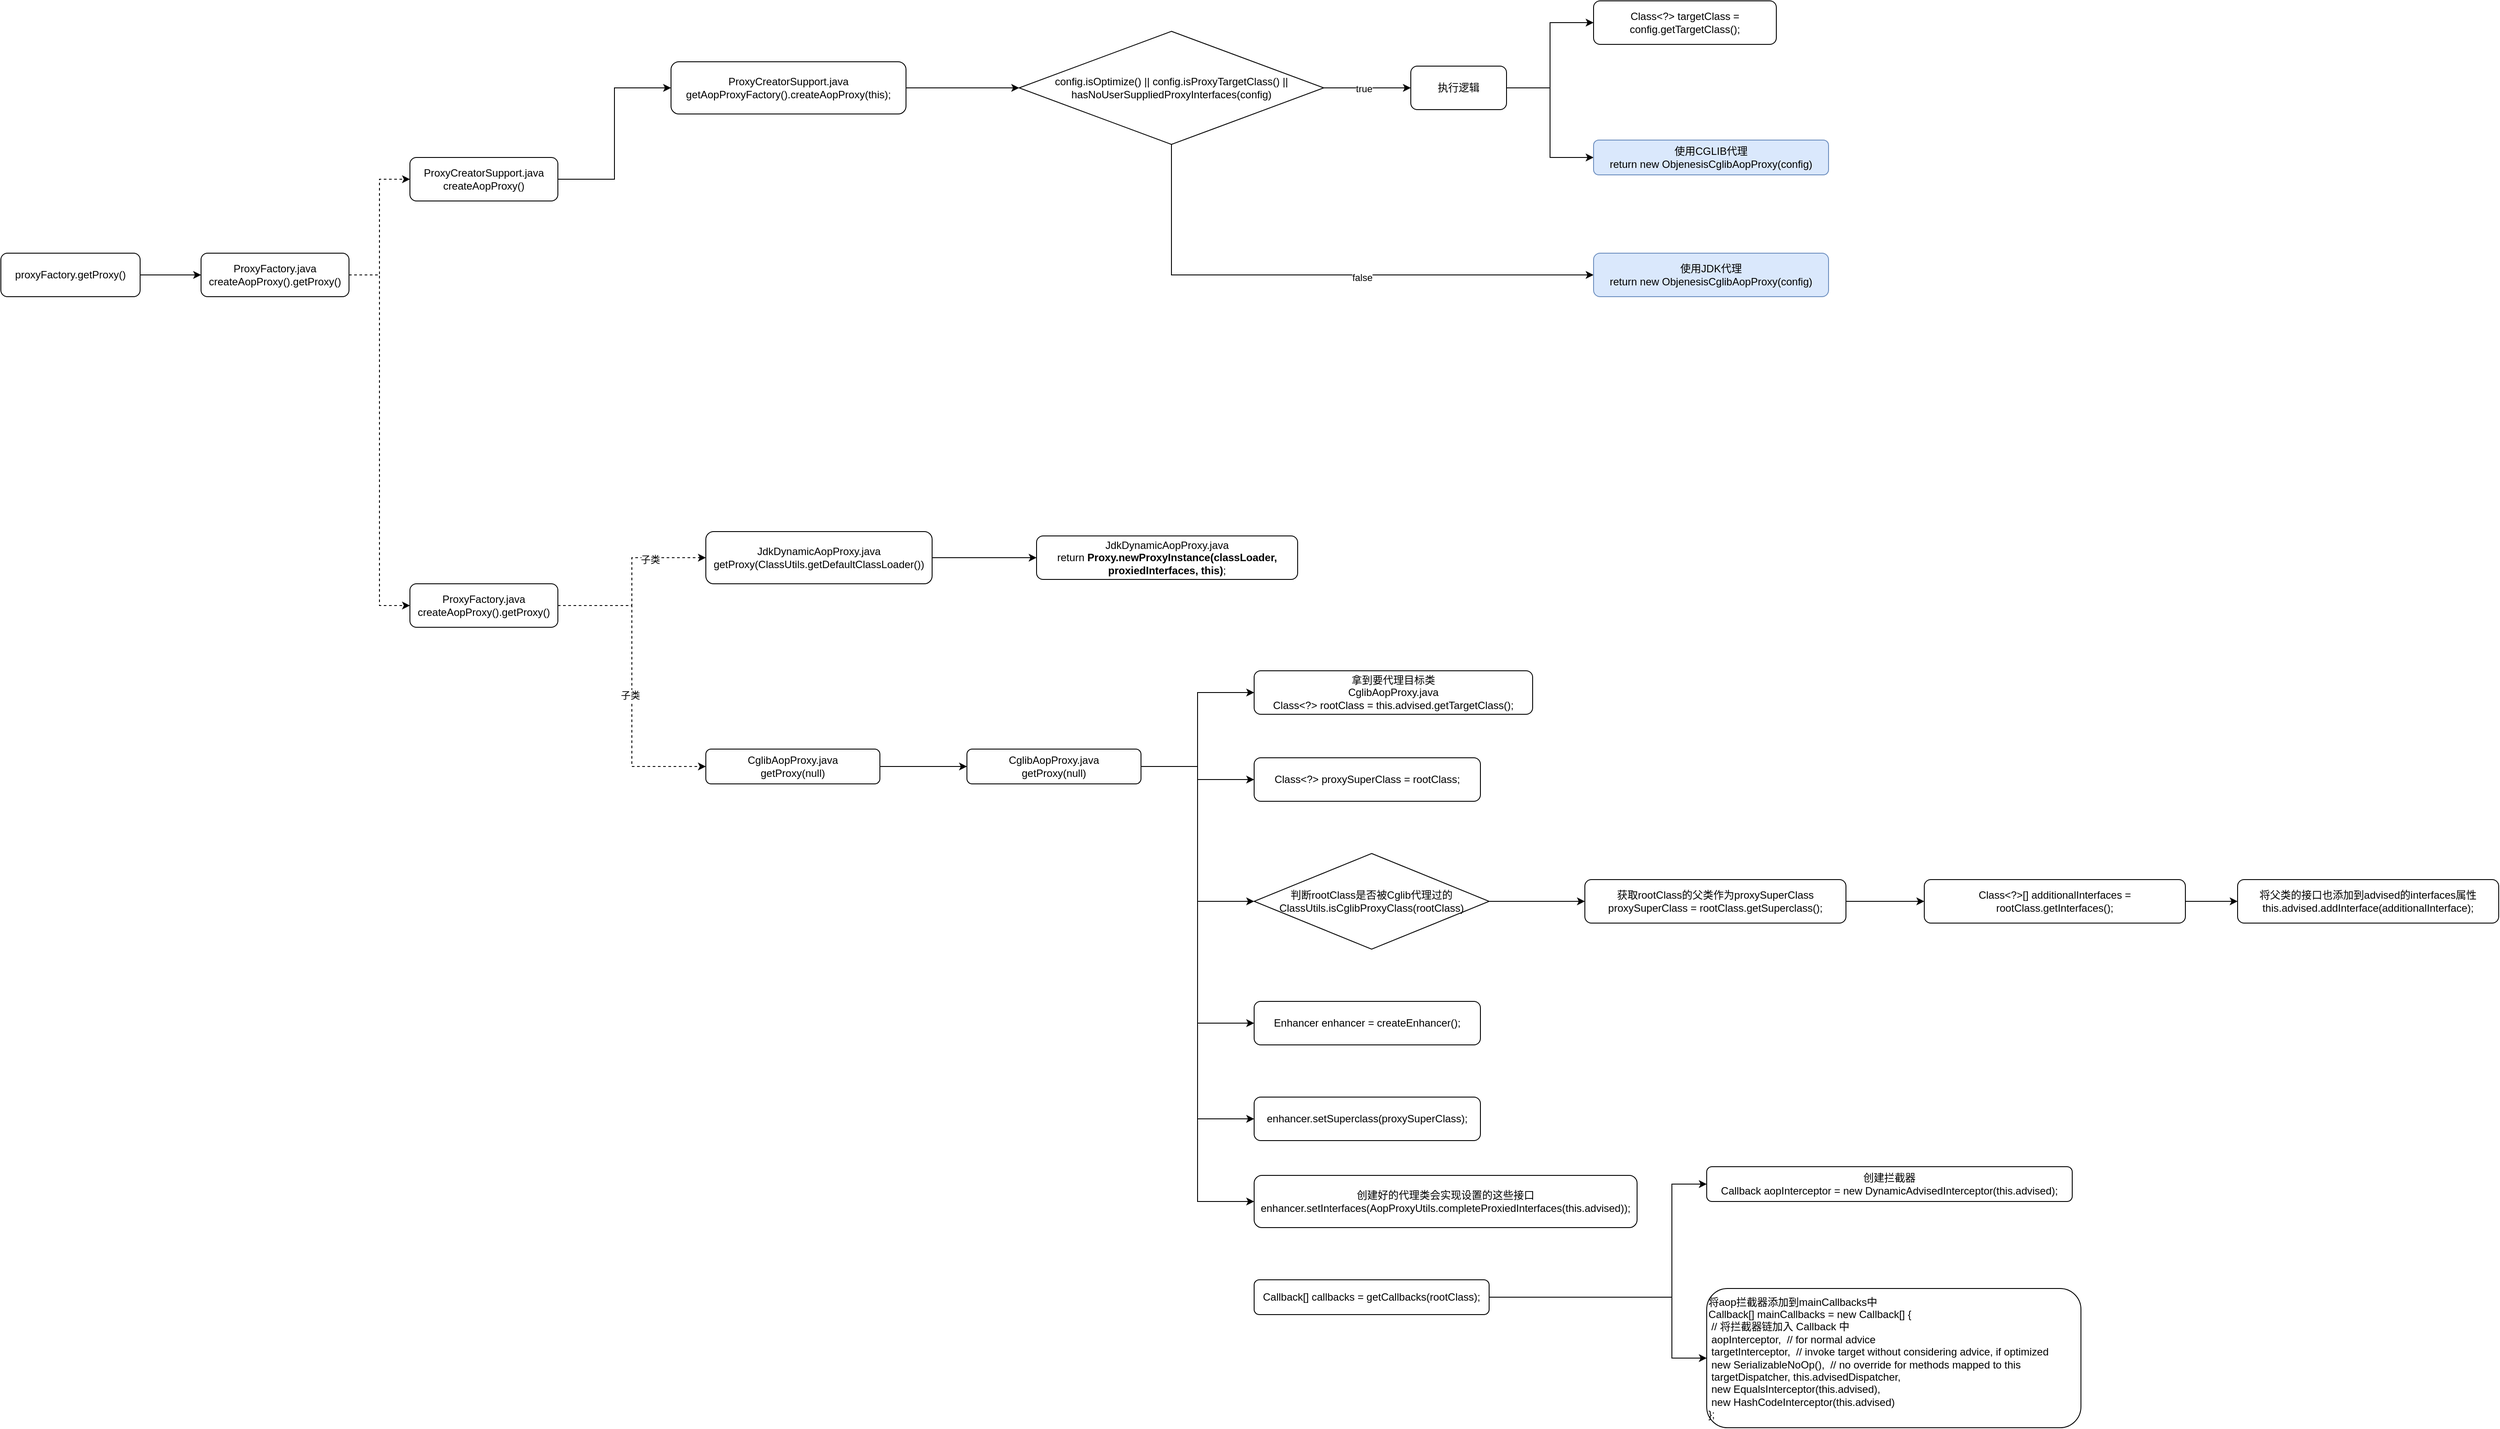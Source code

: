 <mxfile version="16.2.1" type="github">
  <diagram id="f2AcYuHpSOX_95SIe8nD" name="第 1 页">
    <mxGraphModel dx="946" dy="600" grid="1" gridSize="10" guides="1" tooltips="1" connect="1" arrows="1" fold="1" page="1" pageScale="1" pageWidth="2339" pageHeight="3300" math="0" shadow="0">
      <root>
        <mxCell id="0" />
        <mxCell id="1" parent="0" />
        <mxCell id="IzW3qe-JI3EkygCX9i8u-3" style="edgeStyle=orthogonalEdgeStyle;rounded=0;orthogonalLoop=1;jettySize=auto;html=1;exitX=1;exitY=0.5;exitDx=0;exitDy=0;entryX=0;entryY=0.5;entryDx=0;entryDy=0;" edge="1" parent="1" source="IzW3qe-JI3EkygCX9i8u-1" target="IzW3qe-JI3EkygCX9i8u-2">
          <mxGeometry relative="1" as="geometry" />
        </mxCell>
        <mxCell id="IzW3qe-JI3EkygCX9i8u-1" value="proxyFactory.getProxy()" style="rounded=1;whiteSpace=wrap;html=1;" vertex="1" parent="1">
          <mxGeometry x="830" y="460" width="160" height="50" as="geometry" />
        </mxCell>
        <mxCell id="IzW3qe-JI3EkygCX9i8u-6" style="edgeStyle=orthogonalEdgeStyle;rounded=0;orthogonalLoop=1;jettySize=auto;html=1;exitX=1;exitY=0.5;exitDx=0;exitDy=0;entryX=0;entryY=0.5;entryDx=0;entryDy=0;dashed=1;" edge="1" parent="1" source="IzW3qe-JI3EkygCX9i8u-2" target="IzW3qe-JI3EkygCX9i8u-4">
          <mxGeometry relative="1" as="geometry" />
        </mxCell>
        <mxCell id="IzW3qe-JI3EkygCX9i8u-7" style="edgeStyle=orthogonalEdgeStyle;rounded=0;orthogonalLoop=1;jettySize=auto;html=1;exitX=1;exitY=0.5;exitDx=0;exitDy=0;entryX=0;entryY=0.5;entryDx=0;entryDy=0;dashed=1;" edge="1" parent="1" source="IzW3qe-JI3EkygCX9i8u-2" target="IzW3qe-JI3EkygCX9i8u-5">
          <mxGeometry relative="1" as="geometry" />
        </mxCell>
        <mxCell id="IzW3qe-JI3EkygCX9i8u-2" value="ProxyFactory.java&lt;br&gt;createAopProxy().getProxy()" style="rounded=1;whiteSpace=wrap;html=1;" vertex="1" parent="1">
          <mxGeometry x="1060" y="460" width="170" height="50" as="geometry" />
        </mxCell>
        <mxCell id="IzW3qe-JI3EkygCX9i8u-10" style="edgeStyle=orthogonalEdgeStyle;rounded=0;orthogonalLoop=1;jettySize=auto;html=1;exitX=1;exitY=0.5;exitDx=0;exitDy=0;entryX=0;entryY=0.5;entryDx=0;entryDy=0;" edge="1" parent="1" source="IzW3qe-JI3EkygCX9i8u-4" target="IzW3qe-JI3EkygCX9i8u-9">
          <mxGeometry relative="1" as="geometry" />
        </mxCell>
        <mxCell id="IzW3qe-JI3EkygCX9i8u-4" value="ProxyCreatorSupport.java&lt;br&gt;createAopProxy()" style="rounded=1;whiteSpace=wrap;html=1;" vertex="1" parent="1">
          <mxGeometry x="1300" y="350" width="170" height="50" as="geometry" />
        </mxCell>
        <mxCell id="IzW3qe-JI3EkygCX9i8u-27" style="edgeStyle=orthogonalEdgeStyle;rounded=0;orthogonalLoop=1;jettySize=auto;html=1;exitX=1;exitY=0.5;exitDx=0;exitDy=0;dashed=1;entryX=0;entryY=0.5;entryDx=0;entryDy=0;" edge="1" parent="1" source="IzW3qe-JI3EkygCX9i8u-5" target="IzW3qe-JI3EkygCX9i8u-25">
          <mxGeometry relative="1" as="geometry" />
        </mxCell>
        <mxCell id="IzW3qe-JI3EkygCX9i8u-29" value="子类" style="edgeLabel;html=1;align=center;verticalAlign=middle;resizable=0;points=[];" vertex="1" connectable="0" parent="IzW3qe-JI3EkygCX9i8u-27">
          <mxGeometry x="0.43" y="-2" relative="1" as="geometry">
            <mxPoint as="offset" />
          </mxGeometry>
        </mxCell>
        <mxCell id="IzW3qe-JI3EkygCX9i8u-28" style="edgeStyle=orthogonalEdgeStyle;rounded=0;orthogonalLoop=1;jettySize=auto;html=1;exitX=1;exitY=0.5;exitDx=0;exitDy=0;entryX=0;entryY=0.5;entryDx=0;entryDy=0;dashed=1;" edge="1" parent="1" source="IzW3qe-JI3EkygCX9i8u-5" target="IzW3qe-JI3EkygCX9i8u-26">
          <mxGeometry relative="1" as="geometry" />
        </mxCell>
        <mxCell id="IzW3qe-JI3EkygCX9i8u-30" value="子类" style="edgeLabel;html=1;align=center;verticalAlign=middle;resizable=0;points=[];" vertex="1" connectable="0" parent="IzW3qe-JI3EkygCX9i8u-28">
          <mxGeometry x="0.056" y="-2" relative="1" as="geometry">
            <mxPoint as="offset" />
          </mxGeometry>
        </mxCell>
        <mxCell id="IzW3qe-JI3EkygCX9i8u-5" value="ProxyFactory.java&lt;br&gt;createAopProxy().getProxy()" style="rounded=1;whiteSpace=wrap;html=1;" vertex="1" parent="1">
          <mxGeometry x="1300" y="840" width="170" height="50" as="geometry" />
        </mxCell>
        <mxCell id="IzW3qe-JI3EkygCX9i8u-12" style="edgeStyle=orthogonalEdgeStyle;rounded=0;orthogonalLoop=1;jettySize=auto;html=1;exitX=1;exitY=0.5;exitDx=0;exitDy=0;" edge="1" parent="1" source="IzW3qe-JI3EkygCX9i8u-9" target="IzW3qe-JI3EkygCX9i8u-11">
          <mxGeometry relative="1" as="geometry" />
        </mxCell>
        <mxCell id="IzW3qe-JI3EkygCX9i8u-9" value="ProxyCreatorSupport.java&lt;br&gt;getAopProxyFactory().createAopProxy(this);" style="rounded=1;whiteSpace=wrap;html=1;" vertex="1" parent="1">
          <mxGeometry x="1600" y="240" width="270" height="60" as="geometry" />
        </mxCell>
        <mxCell id="IzW3qe-JI3EkygCX9i8u-14" style="edgeStyle=orthogonalEdgeStyle;rounded=0;orthogonalLoop=1;jettySize=auto;html=1;exitX=1;exitY=0.5;exitDx=0;exitDy=0;" edge="1" parent="1" source="IzW3qe-JI3EkygCX9i8u-11" target="IzW3qe-JI3EkygCX9i8u-13">
          <mxGeometry relative="1" as="geometry" />
        </mxCell>
        <mxCell id="IzW3qe-JI3EkygCX9i8u-19" value="true" style="edgeLabel;html=1;align=center;verticalAlign=middle;resizable=0;points=[];" vertex="1" connectable="0" parent="IzW3qe-JI3EkygCX9i8u-14">
          <mxGeometry x="-0.08" y="-1" relative="1" as="geometry">
            <mxPoint as="offset" />
          </mxGeometry>
        </mxCell>
        <mxCell id="IzW3qe-JI3EkygCX9i8u-21" style="edgeStyle=orthogonalEdgeStyle;rounded=0;orthogonalLoop=1;jettySize=auto;html=1;exitX=0.5;exitY=1;exitDx=0;exitDy=0;entryX=0;entryY=0.5;entryDx=0;entryDy=0;" edge="1" parent="1" source="IzW3qe-JI3EkygCX9i8u-11" target="IzW3qe-JI3EkygCX9i8u-20">
          <mxGeometry relative="1" as="geometry" />
        </mxCell>
        <mxCell id="IzW3qe-JI3EkygCX9i8u-22" value="false" style="edgeLabel;html=1;align=center;verticalAlign=middle;resizable=0;points=[];" vertex="1" connectable="0" parent="IzW3qe-JI3EkygCX9i8u-21">
          <mxGeometry x="0.162" y="-3" relative="1" as="geometry">
            <mxPoint as="offset" />
          </mxGeometry>
        </mxCell>
        <mxCell id="IzW3qe-JI3EkygCX9i8u-11" value="config.isOptimize() || config.isProxyTargetClass() || hasNoUserSuppliedProxyInterfaces(config)" style="rhombus;whiteSpace=wrap;html=1;" vertex="1" parent="1">
          <mxGeometry x="2000" y="205" width="350" height="130" as="geometry" />
        </mxCell>
        <mxCell id="IzW3qe-JI3EkygCX9i8u-16" style="edgeStyle=orthogonalEdgeStyle;rounded=0;orthogonalLoop=1;jettySize=auto;html=1;exitX=1;exitY=0.5;exitDx=0;exitDy=0;entryX=0;entryY=0.5;entryDx=0;entryDy=0;" edge="1" parent="1" source="IzW3qe-JI3EkygCX9i8u-13" target="IzW3qe-JI3EkygCX9i8u-15">
          <mxGeometry relative="1" as="geometry" />
        </mxCell>
        <mxCell id="IzW3qe-JI3EkygCX9i8u-18" style="edgeStyle=orthogonalEdgeStyle;rounded=0;orthogonalLoop=1;jettySize=auto;html=1;exitX=1;exitY=0.5;exitDx=0;exitDy=0;entryX=0;entryY=0.5;entryDx=0;entryDy=0;" edge="1" parent="1" source="IzW3qe-JI3EkygCX9i8u-13" target="IzW3qe-JI3EkygCX9i8u-17">
          <mxGeometry relative="1" as="geometry" />
        </mxCell>
        <mxCell id="IzW3qe-JI3EkygCX9i8u-13" value="执行逻辑" style="rounded=1;whiteSpace=wrap;html=1;" vertex="1" parent="1">
          <mxGeometry x="2450" y="245" width="110" height="50" as="geometry" />
        </mxCell>
        <mxCell id="IzW3qe-JI3EkygCX9i8u-15" value="Class&amp;lt;?&amp;gt; targetClass = config.getTargetClass();" style="rounded=1;whiteSpace=wrap;html=1;" vertex="1" parent="1">
          <mxGeometry x="2660" y="170" width="210" height="50" as="geometry" />
        </mxCell>
        <mxCell id="IzW3qe-JI3EkygCX9i8u-17" value="使用CGLIB代理&lt;br&gt;return new ObjenesisCglibAopProxy(config)" style="rounded=1;whiteSpace=wrap;html=1;fillColor=#dae8fc;strokeColor=#6c8ebf;" vertex="1" parent="1">
          <mxGeometry x="2660" y="330" width="270" height="40" as="geometry" />
        </mxCell>
        <mxCell id="IzW3qe-JI3EkygCX9i8u-20" value="使用JDK代理&lt;br&gt;return new ObjenesisCglibAopProxy(config)" style="rounded=1;whiteSpace=wrap;html=1;fillColor=#dae8fc;strokeColor=#6c8ebf;" vertex="1" parent="1">
          <mxGeometry x="2660" y="460" width="270" height="50" as="geometry" />
        </mxCell>
        <mxCell id="IzW3qe-JI3EkygCX9i8u-32" style="edgeStyle=orthogonalEdgeStyle;rounded=0;orthogonalLoop=1;jettySize=auto;html=1;exitX=1;exitY=0.5;exitDx=0;exitDy=0;entryX=0;entryY=0.5;entryDx=0;entryDy=0;" edge="1" parent="1" source="IzW3qe-JI3EkygCX9i8u-25" target="IzW3qe-JI3EkygCX9i8u-31">
          <mxGeometry relative="1" as="geometry" />
        </mxCell>
        <mxCell id="IzW3qe-JI3EkygCX9i8u-25" value="JdkDynamicAopProxy.java&lt;br&gt;getProxy(ClassUtils.getDefaultClassLoader())" style="rounded=1;whiteSpace=wrap;html=1;" vertex="1" parent="1">
          <mxGeometry x="1640" y="780" width="260" height="60" as="geometry" />
        </mxCell>
        <mxCell id="IzW3qe-JI3EkygCX9i8u-34" style="edgeStyle=orthogonalEdgeStyle;rounded=0;orthogonalLoop=1;jettySize=auto;html=1;exitX=1;exitY=0.5;exitDx=0;exitDy=0;" edge="1" parent="1" source="IzW3qe-JI3EkygCX9i8u-26" target="IzW3qe-JI3EkygCX9i8u-33">
          <mxGeometry relative="1" as="geometry" />
        </mxCell>
        <mxCell id="IzW3qe-JI3EkygCX9i8u-26" value="CglibAopProxy.java&lt;br&gt;getProxy(null)" style="rounded=1;whiteSpace=wrap;html=1;" vertex="1" parent="1">
          <mxGeometry x="1640" y="1030" width="200" height="40" as="geometry" />
        </mxCell>
        <mxCell id="IzW3qe-JI3EkygCX9i8u-31" value="JdkDynamicAopProxy.java&lt;br&gt;return &lt;b&gt;Proxy.newProxyInstance(classLoader, proxiedInterfaces, this)&lt;/b&gt;;" style="rounded=1;whiteSpace=wrap;html=1;" vertex="1" parent="1">
          <mxGeometry x="2020" y="785" width="300" height="50" as="geometry" />
        </mxCell>
        <mxCell id="IzW3qe-JI3EkygCX9i8u-36" style="edgeStyle=orthogonalEdgeStyle;rounded=0;orthogonalLoop=1;jettySize=auto;html=1;exitX=1;exitY=0.5;exitDx=0;exitDy=0;entryX=0;entryY=0.5;entryDx=0;entryDy=0;" edge="1" parent="1" source="IzW3qe-JI3EkygCX9i8u-33" target="IzW3qe-JI3EkygCX9i8u-35">
          <mxGeometry relative="1" as="geometry" />
        </mxCell>
        <mxCell id="IzW3qe-JI3EkygCX9i8u-39" style="edgeStyle=orthogonalEdgeStyle;rounded=0;orthogonalLoop=1;jettySize=auto;html=1;exitX=1;exitY=0.5;exitDx=0;exitDy=0;" edge="1" parent="1" source="IzW3qe-JI3EkygCX9i8u-33" target="IzW3qe-JI3EkygCX9i8u-38">
          <mxGeometry relative="1" as="geometry" />
        </mxCell>
        <mxCell id="IzW3qe-JI3EkygCX9i8u-40" style="edgeStyle=orthogonalEdgeStyle;rounded=0;orthogonalLoop=1;jettySize=auto;html=1;exitX=1;exitY=0.5;exitDx=0;exitDy=0;entryX=0;entryY=0.5;entryDx=0;entryDy=0;" edge="1" parent="1" source="IzW3qe-JI3EkygCX9i8u-33" target="IzW3qe-JI3EkygCX9i8u-37">
          <mxGeometry relative="1" as="geometry" />
        </mxCell>
        <mxCell id="IzW3qe-JI3EkygCX9i8u-49" style="edgeStyle=orthogonalEdgeStyle;rounded=0;orthogonalLoop=1;jettySize=auto;html=1;exitX=1;exitY=0.5;exitDx=0;exitDy=0;entryX=0;entryY=0.5;entryDx=0;entryDy=0;" edge="1" parent="1" source="IzW3qe-JI3EkygCX9i8u-33" target="IzW3qe-JI3EkygCX9i8u-47">
          <mxGeometry relative="1" as="geometry" />
        </mxCell>
        <mxCell id="IzW3qe-JI3EkygCX9i8u-52" style="edgeStyle=orthogonalEdgeStyle;rounded=0;orthogonalLoop=1;jettySize=auto;html=1;exitX=1;exitY=0.5;exitDx=0;exitDy=0;entryX=0;entryY=0.5;entryDx=0;entryDy=0;" edge="1" parent="1" source="IzW3qe-JI3EkygCX9i8u-33" target="IzW3qe-JI3EkygCX9i8u-50">
          <mxGeometry relative="1" as="geometry" />
        </mxCell>
        <mxCell id="IzW3qe-JI3EkygCX9i8u-53" style="edgeStyle=orthogonalEdgeStyle;rounded=0;orthogonalLoop=1;jettySize=auto;html=1;exitX=1;exitY=0.5;exitDx=0;exitDy=0;entryX=0;entryY=0.5;entryDx=0;entryDy=0;" edge="1" parent="1" source="IzW3qe-JI3EkygCX9i8u-33" target="IzW3qe-JI3EkygCX9i8u-51">
          <mxGeometry relative="1" as="geometry" />
        </mxCell>
        <mxCell id="IzW3qe-JI3EkygCX9i8u-33" value="CglibAopProxy.java&lt;br&gt;getProxy(null)" style="rounded=1;whiteSpace=wrap;html=1;" vertex="1" parent="1">
          <mxGeometry x="1940" y="1030" width="200" height="40" as="geometry" />
        </mxCell>
        <mxCell id="IzW3qe-JI3EkygCX9i8u-35" value="&lt;div&gt;拿到要代理目标类&lt;/div&gt;CglibAopProxy.java&lt;br&gt;&lt;div&gt;&lt;span&gt;Class&amp;lt;?&amp;gt; rootClass = this.advised.getTargetClass();&lt;/span&gt;&lt;br&gt;&lt;/div&gt;" style="rounded=1;whiteSpace=wrap;html=1;" vertex="1" parent="1">
          <mxGeometry x="2270" y="940" width="320" height="50" as="geometry" />
        </mxCell>
        <mxCell id="IzW3qe-JI3EkygCX9i8u-42" style="edgeStyle=orthogonalEdgeStyle;rounded=0;orthogonalLoop=1;jettySize=auto;html=1;exitX=1;exitY=0.5;exitDx=0;exitDy=0;" edge="1" parent="1" source="IzW3qe-JI3EkygCX9i8u-37" target="IzW3qe-JI3EkygCX9i8u-41">
          <mxGeometry relative="1" as="geometry" />
        </mxCell>
        <mxCell id="IzW3qe-JI3EkygCX9i8u-37" value="判断rootClass是否被Cglib代理过的&lt;br&gt;ClassUtils.isCglibProxyClass(rootClass)" style="rhombus;whiteSpace=wrap;html=1;" vertex="1" parent="1">
          <mxGeometry x="2270" y="1150" width="270" height="110" as="geometry" />
        </mxCell>
        <mxCell id="IzW3qe-JI3EkygCX9i8u-38" value="&lt;div&gt;Class&amp;lt;?&amp;gt; proxySuperClass = rootClass;&lt;br&gt;&lt;/div&gt;" style="rounded=1;whiteSpace=wrap;html=1;" vertex="1" parent="1">
          <mxGeometry x="2270" y="1040" width="260" height="50" as="geometry" />
        </mxCell>
        <mxCell id="IzW3qe-JI3EkygCX9i8u-44" style="edgeStyle=orthogonalEdgeStyle;rounded=0;orthogonalLoop=1;jettySize=auto;html=1;exitX=1;exitY=0.5;exitDx=0;exitDy=0;" edge="1" parent="1" source="IzW3qe-JI3EkygCX9i8u-41" target="IzW3qe-JI3EkygCX9i8u-43">
          <mxGeometry relative="1" as="geometry" />
        </mxCell>
        <mxCell id="IzW3qe-JI3EkygCX9i8u-41" value="&lt;div&gt;获取rootClass的父类作为proxySuperClass&lt;/div&gt;&lt;div&gt;proxySuperClass = rootClass.getSuperclass();&lt;br&gt;&lt;/div&gt;" style="rounded=1;whiteSpace=wrap;html=1;" vertex="1" parent="1">
          <mxGeometry x="2650" y="1180" width="300" height="50" as="geometry" />
        </mxCell>
        <mxCell id="IzW3qe-JI3EkygCX9i8u-46" style="edgeStyle=orthogonalEdgeStyle;rounded=0;orthogonalLoop=1;jettySize=auto;html=1;exitX=1;exitY=0.5;exitDx=0;exitDy=0;" edge="1" parent="1" source="IzW3qe-JI3EkygCX9i8u-43" target="IzW3qe-JI3EkygCX9i8u-45">
          <mxGeometry relative="1" as="geometry" />
        </mxCell>
        <mxCell id="IzW3qe-JI3EkygCX9i8u-43" value="&lt;div&gt;Class&amp;lt;?&amp;gt;[] additionalInterfaces = rootClass.getInterfaces();&lt;br&gt;&lt;/div&gt;" style="rounded=1;whiteSpace=wrap;html=1;" vertex="1" parent="1">
          <mxGeometry x="3040" y="1180" width="300" height="50" as="geometry" />
        </mxCell>
        <mxCell id="IzW3qe-JI3EkygCX9i8u-45" value="&lt;div&gt;&lt;div&gt;将父类的接口也添加到advised的interfaces属性&lt;/div&gt;&lt;div&gt;&lt;span&gt;					&lt;/span&gt;this.advised.addInterface(additionalInterface);&lt;/div&gt;&lt;/div&gt;" style="rounded=1;whiteSpace=wrap;html=1;" vertex="1" parent="1">
          <mxGeometry x="3400" y="1180" width="300" height="50" as="geometry" />
        </mxCell>
        <mxCell id="IzW3qe-JI3EkygCX9i8u-47" value="&lt;div&gt;Enhancer enhancer = createEnhancer();&lt;br&gt;&lt;/div&gt;" style="rounded=1;whiteSpace=wrap;html=1;" vertex="1" parent="1">
          <mxGeometry x="2270" y="1320" width="260" height="50" as="geometry" />
        </mxCell>
        <mxCell id="IzW3qe-JI3EkygCX9i8u-50" value="&lt;div&gt;enhancer.setSuperclass(proxySuperClass);&lt;br&gt;&lt;/div&gt;" style="rounded=1;whiteSpace=wrap;html=1;" vertex="1" parent="1">
          <mxGeometry x="2270" y="1430" width="260" height="50" as="geometry" />
        </mxCell>
        <mxCell id="IzW3qe-JI3EkygCX9i8u-51" value="&lt;div&gt;创建好的代理类会实现设置的这些接口&lt;/div&gt;&lt;div&gt;enhancer.setInterfaces(AopProxyUtils.completeProxiedInterfaces(this.advised));&lt;br&gt;&lt;/div&gt;" style="rounded=1;whiteSpace=wrap;html=1;" vertex="1" parent="1">
          <mxGeometry x="2270" y="1520" width="440" height="60" as="geometry" />
        </mxCell>
        <mxCell id="IzW3qe-JI3EkygCX9i8u-56" style="edgeStyle=orthogonalEdgeStyle;rounded=0;orthogonalLoop=1;jettySize=auto;html=1;exitX=1;exitY=0.5;exitDx=0;exitDy=0;entryX=0;entryY=0.5;entryDx=0;entryDy=0;" edge="1" parent="1" source="IzW3qe-JI3EkygCX9i8u-54" target="IzW3qe-JI3EkygCX9i8u-55">
          <mxGeometry relative="1" as="geometry">
            <Array as="points">
              <mxPoint x="2750" y="1660" />
              <mxPoint x="2750" y="1530" />
            </Array>
          </mxGeometry>
        </mxCell>
        <mxCell id="IzW3qe-JI3EkygCX9i8u-58" style="edgeStyle=orthogonalEdgeStyle;rounded=0;orthogonalLoop=1;jettySize=auto;html=1;exitX=1;exitY=0.5;exitDx=0;exitDy=0;" edge="1" parent="1" source="IzW3qe-JI3EkygCX9i8u-54" target="IzW3qe-JI3EkygCX9i8u-57">
          <mxGeometry relative="1" as="geometry">
            <Array as="points">
              <mxPoint x="2750" y="1660" />
              <mxPoint x="2750" y="1730" />
            </Array>
          </mxGeometry>
        </mxCell>
        <mxCell id="IzW3qe-JI3EkygCX9i8u-54" value="&lt;div&gt;Callback[] callbacks = getCallbacks(rootClass);&lt;br&gt;&lt;/div&gt;" style="rounded=1;whiteSpace=wrap;html=1;" vertex="1" parent="1">
          <mxGeometry x="2270" y="1640" width="270" height="40" as="geometry" />
        </mxCell>
        <mxCell id="IzW3qe-JI3EkygCX9i8u-55" value="&lt;div&gt;创建拦截器&lt;/div&gt;&lt;div&gt;Callback aopInterceptor = new DynamicAdvisedInterceptor(this.advised);&lt;br&gt;&lt;/div&gt;" style="rounded=1;whiteSpace=wrap;html=1;" vertex="1" parent="1">
          <mxGeometry x="2790" y="1510" width="420" height="40" as="geometry" />
        </mxCell>
        <mxCell id="IzW3qe-JI3EkygCX9i8u-57" value="&lt;div&gt;&lt;div&gt;将aop拦截器添加到mainCallbacks中&lt;/div&gt;&lt;div&gt;&lt;span&gt;		&lt;/span&gt;Callback[] mainCallbacks = new Callback[] {&lt;/div&gt;&lt;div&gt;&lt;span&gt;				&lt;/span&gt;&lt;span style=&quot;white-space: pre&quot;&gt;	&lt;/span&gt;// 将拦截器链加入 Callback 中&lt;/div&gt;&lt;div&gt;&lt;span&gt;				&lt;/span&gt;&lt;span style=&quot;white-space: pre&quot;&gt;	&lt;/span&gt;aopInterceptor,&amp;nbsp; // for normal advice&lt;/div&gt;&lt;div&gt;&lt;span&gt;				&lt;/span&gt;&lt;span style=&quot;white-space: pre&quot;&gt;	&lt;/span&gt;targetInterceptor,&amp;nbsp; // invoke target without considering advice, if optimized&lt;/div&gt;&lt;div&gt;&lt;span&gt;				&lt;/span&gt;&lt;span style=&quot;white-space: pre&quot;&gt;	&lt;/span&gt;new SerializableNoOp(),&amp;nbsp; // no override for methods mapped to this&lt;/div&gt;&lt;div&gt;&lt;span&gt;				&lt;/span&gt;&lt;span style=&quot;white-space: pre&quot;&gt;&lt;span style=&quot;white-space: pre&quot;&gt;	&lt;/span&gt;&lt;/span&gt;targetDispatcher, this.advisedDispatcher,&lt;/div&gt;&lt;div&gt;&lt;span&gt;				&lt;/span&gt;&lt;span style=&quot;white-space: pre&quot;&gt;	&lt;/span&gt;new EqualsInterceptor(this.advised),&lt;/div&gt;&lt;div&gt;&lt;span&gt;				&lt;/span&gt;&lt;span style=&quot;white-space: pre&quot;&gt;	&lt;/span&gt;new HashCodeInterceptor(this.advised)&lt;/div&gt;&lt;div&gt;&lt;span&gt;		&lt;/span&gt;};&lt;/div&gt;&lt;/div&gt;" style="rounded=1;whiteSpace=wrap;html=1;align=left;" vertex="1" parent="1">
          <mxGeometry x="2790" y="1650" width="430" height="160" as="geometry" />
        </mxCell>
      </root>
    </mxGraphModel>
  </diagram>
</mxfile>
